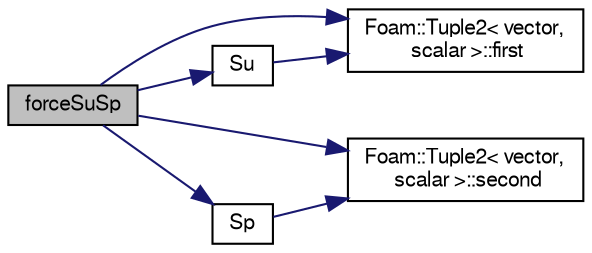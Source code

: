 digraph "forceSuSp"
{
  bgcolor="transparent";
  edge [fontname="FreeSans",fontsize="10",labelfontname="FreeSans",labelfontsize="10"];
  node [fontname="FreeSans",fontsize="10",shape=record];
  rankdir="LR";
  Node5 [label="forceSuSp",height=0.2,width=0.4,color="black", fillcolor="grey75", style="filled", fontcolor="black"];
  Node5 -> Node6 [color="midnightblue",fontsize="10",style="solid",fontname="FreeSans"];
  Node6 [label="Foam::Tuple2\< vector,\l scalar \>::first",height=0.2,width=0.4,color="black",URL="$a28430.html#a851d003bd93ae87649e83fc6e50a90a6",tooltip="Return first. "];
  Node5 -> Node7 [color="midnightblue",fontsize="10",style="solid",fontname="FreeSans"];
  Node7 [label="Foam::Tuple2\< vector,\l scalar \>::second",height=0.2,width=0.4,color="black",URL="$a28430.html#a3d89ce084afc65b34a84b9f42d68f27c",tooltip="Return second. "];
  Node5 -> Node8 [color="midnightblue",fontsize="10",style="solid",fontname="FreeSans"];
  Node8 [label="Sp",height=0.2,width=0.4,color="black",URL="$a24126.html#af9f2c4f09467811f2b703e287ca4dd0a",tooltip="Return const access to the implicit coefficient [kg/s]. "];
  Node8 -> Node7 [color="midnightblue",fontsize="10",style="solid",fontname="FreeSans"];
  Node5 -> Node9 [color="midnightblue",fontsize="10",style="solid",fontname="FreeSans"];
  Node9 [label="Su",height=0.2,width=0.4,color="black",URL="$a24126.html#a30512abf4487873ce75c4e1f117ce34e",tooltip="Return const access to the explicit contribution [kg.m/s2]. "];
  Node9 -> Node6 [color="midnightblue",fontsize="10",style="solid",fontname="FreeSans"];
}
